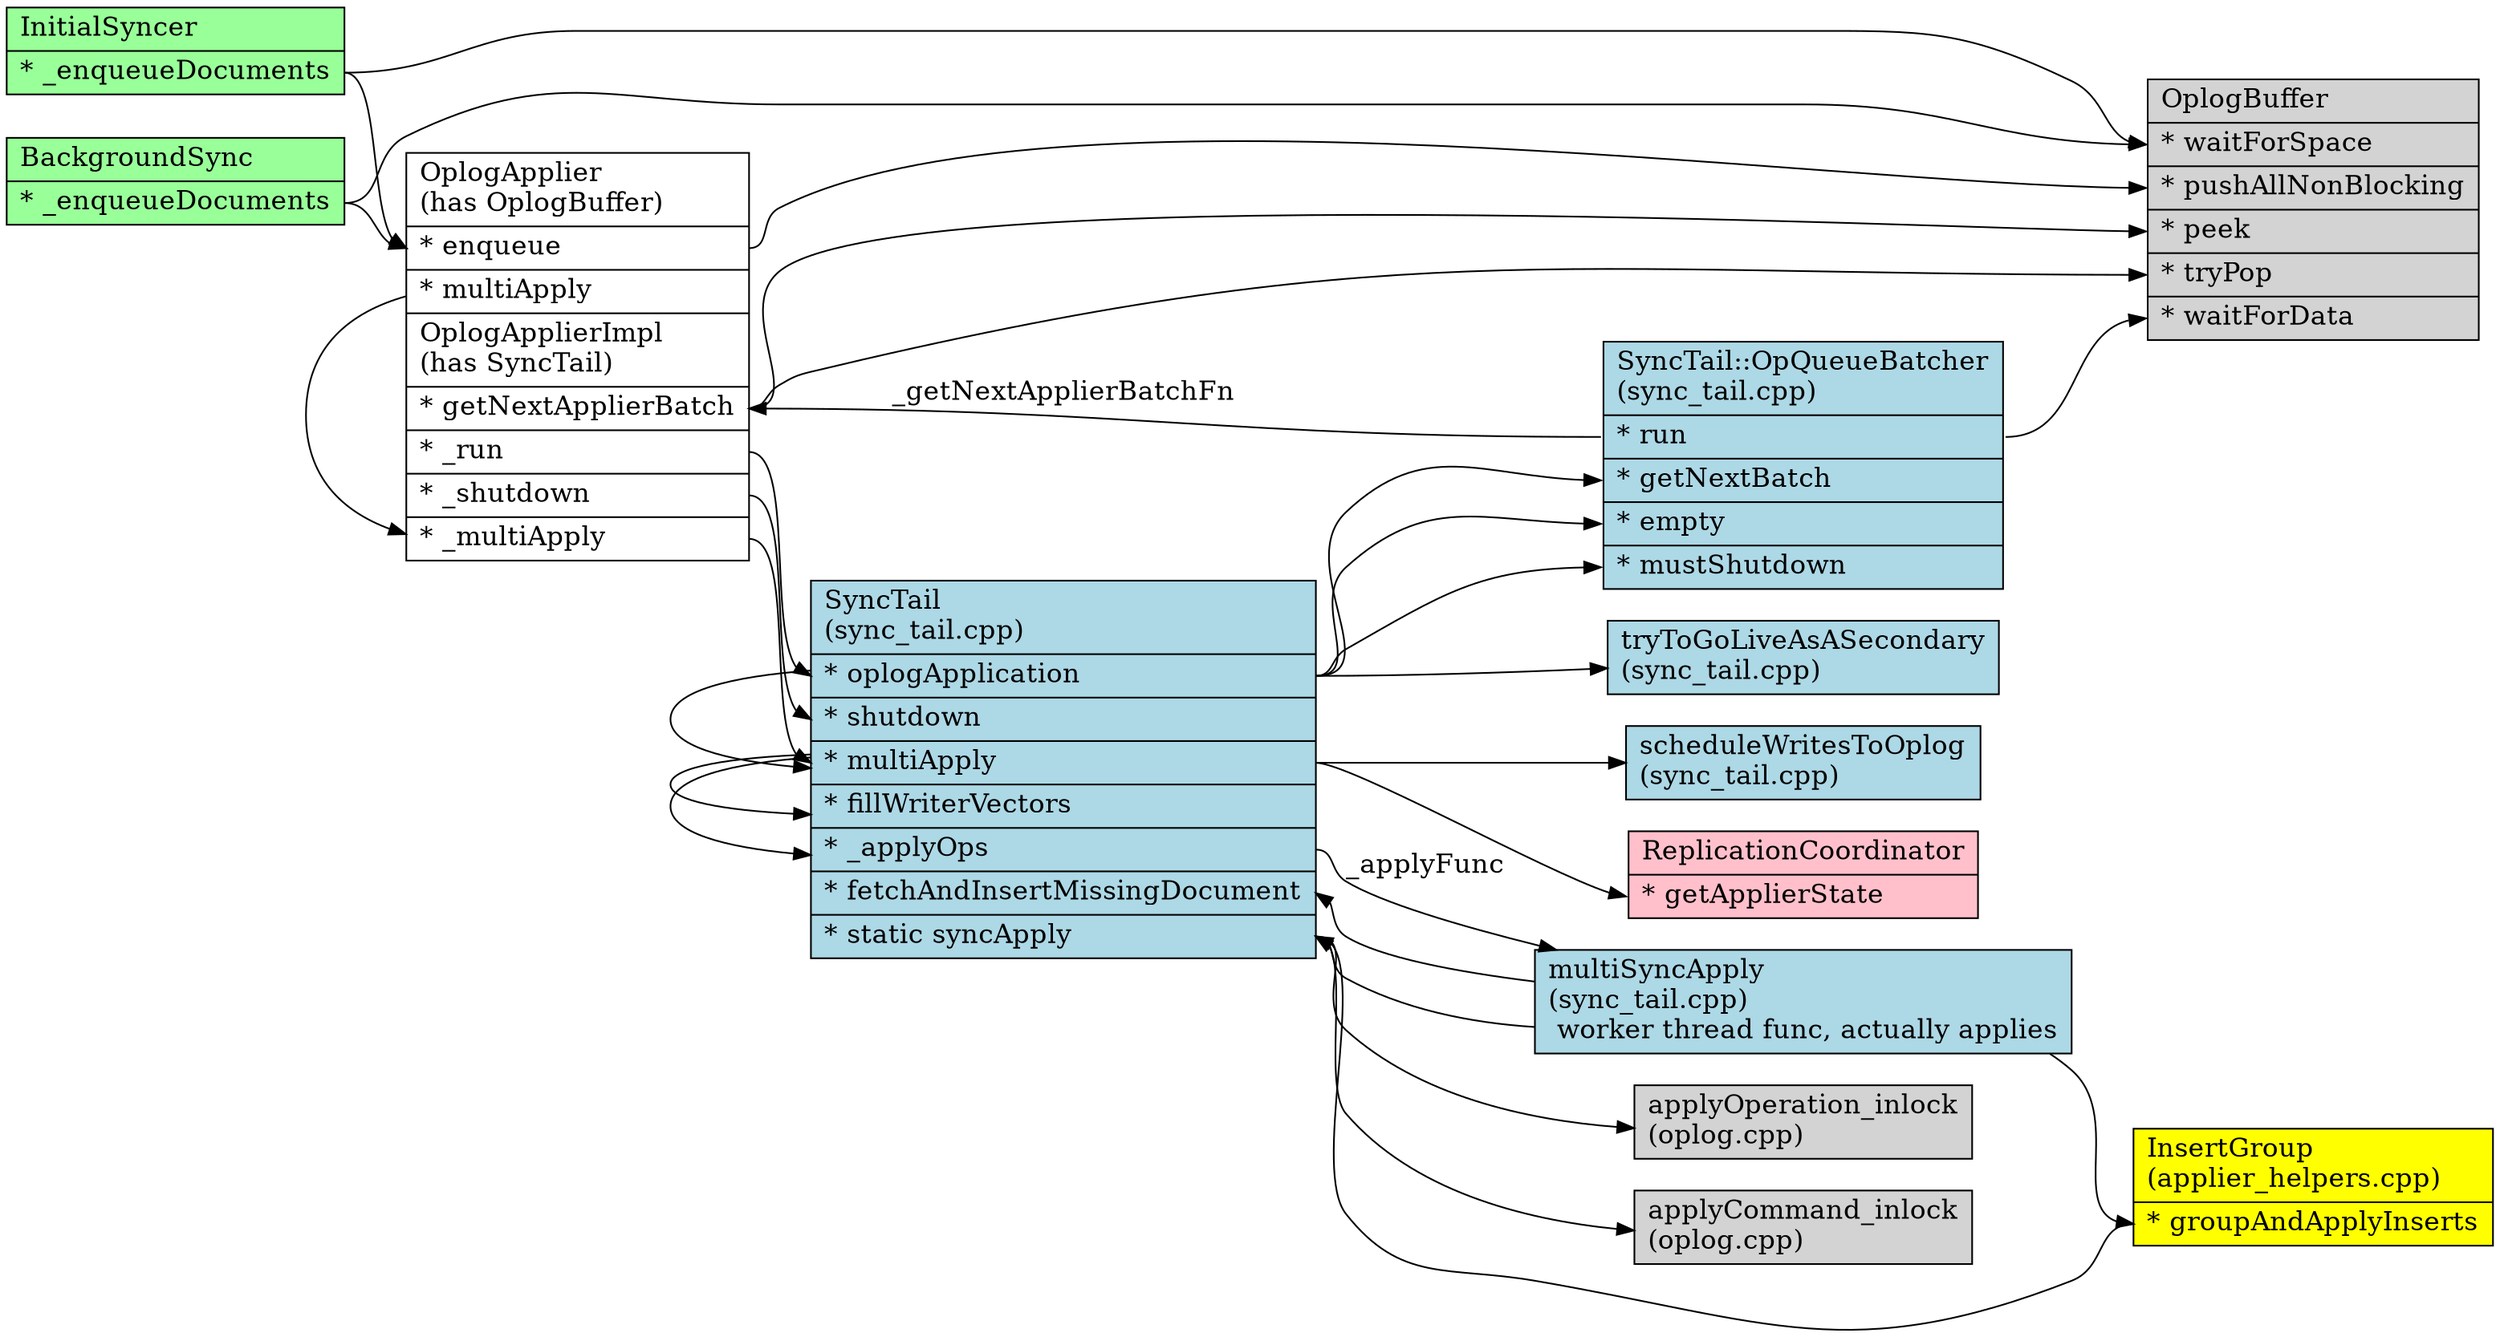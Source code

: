 /*

Currently oplog application is split between OplogApplier, SyncTail, applyOps,
transaction_oplog_application.cpp, and oplog.cpp. The OplogApplier is the direction we want to be
moving towards but it wasn't fully completed. We likely will not want to merge everything together,
but we will save ourselves a lot of time in the future if we finish the OplogApplier and make oplog
application code much more straightforward.

*/

digraph g {
graph [
rankdir = "LR";
];
node [
fontsize = "16";
labeljust = "left";
shape = "record";
style = "filled";
];
edge [
fontsize = "16";
];

/*
 * oplog_applier.cpp
 *
 */

"OplogApplier" [
fillcolor = white;
label = "OplogApplier \l(has OplogBuffer)\l|<enqueue> * enqueue\l|<multiApply> * multiApply\l|OplogApplierImpl\l(has SyncTail)\l|<getNextApplierBatch> * getNextApplierBatch\l|<_run> * _run\l|<_shutdown> * _shutdown\l|<_multiApply> * _multiApply\l"
];

OplogApplier:enqueue -> OplogBuffer:pushAllNonBlocking;
OplogApplier:_run -> SyncTail:oplogApplication;
OplogApplier:_shutdown -> SyncTail:shutdown;
OplogApplier:multiApply -> OplogApplier:_multiApply;
OplogApplier:_multiApply -> SyncTail:multiApply;

OplogApplier:getNextApplierBatch -> OplogBuffer:peek [weight=2];
OplogApplier:getNextApplierBatch -> OplogBuffer:tryPop;
"OplogBuffer" [
label = "OplogBuffer\l|<waitForSpace> * waitForSpace\l|<pushAllNonBlocking> * pushAllNonBlocking\l|<peek> * peek\l|<tryPop> * tryPop\l|<waitForData> * waitForData\l"
];

/*
 * replication_coordinator_impl.cpp
 */

"ReplicationCoordinator" [
fillcolor = "pink";
label = "ReplicationCoordinator\l|<getApplierState> * getApplierState\l";
];

/*
 * synctail_.cpp
 *
 */

"tryToGoLiveAsASecondary" [
fillcolor = "lightblue";
label = "tryToGoLiveAsASecondary\l(sync_tail.cpp)\l";
];

// Has _getNextApplierBatchFn - this is OplogApplier::getNextApplierBatch in oplog_applier.cpp
"OpQueueBatcher" [
fillcolor = "lightblue";
label = "SyncTail::OpQueueBatcher\l(sync_tail.cpp)\l|<run> * run\l|<getNextBatch> * getNextBatch\l|<empty> * empty\l|<mustShutdown> * mustShutdown\l"
];

"SyncTail" [
fillcolor = "lightblue";
label = "SyncTail\l(sync_tail.cpp)\l|<oplogApplication> * oplogApplication\l| <shutdown> * shutdown\l|<multiApply> * multiApply\l|<fillWriterVectors> * fillWriterVectors\l|<_applyOps> * _applyOps\l|<fetchAndInsertMissingDocument> * fetchAndInsertMissingDocument\l|<syncApply> * static syncApply\l";
];

SyncTail:oplogApplication -> OpQueueBatcher:getNextBatch;
SyncTail:oplogApplication -> OpQueueBatcher:empty;
SyncTail:oplogApplication -> OpQueueBatcher:mustShutdown;
SyncTail:oplogApplication -> SyncTail:multiApply;
SyncTail:oplogApplication -> tryToGoLiveAsASecondary;
SyncTail:multiApply -> scheduleWritesToOplog;
SyncTail:multiApply -> SyncTail:_applyOps;
SyncTail:multiApply -> SyncTail:fillWriterVectors;
SyncTail:multiApply -> ReplicationCoordinator:getApplierState;
SyncTail:_applyOps -> multiSyncApply [label=_applyFunc];
SyncTail:syncApply -> applyOperation_inlock;
SyncTail:syncApply -> applyCommand_inlock;

OpQueueBatcher:run -> OplogApplier:getNextApplierBatch [label = _getNextApplierBatchFn];
OpQueueBatcher:run -> OplogBuffer:waitForData;

"multiSyncApply" [
fillcolor = "lightblue";
label = "multiSyncApply\l(sync_tail.cpp)\l  worker thread func, actually applies\l";
];

multiSyncApply -> SyncTail:fetchAndInsertMissingDocument;
multiSyncApply -> SyncTail:syncApply;
multiSyncApply -> InsertGroup:groupAndApplyInserts;

"scheduleWritesToOplog" [
fillcolor = "lightblue";
label = "scheduleWritesToOplog\l(sync_tail.cpp)\l";
];

/*
 * applier_helpers.cpp
 */

"InsertGroup" [
fillcolor = "yellow";
label = "InsertGroup\l(applier_helpers.cpp)\l|<groupAndApplyInserts> * groupAndApplyInserts\l";
];

InsertGroup:groupAndApplyInserts -> SyncTail:syncApply;

/*
 * oplog.cpp
 *
 */

"applyOperation_inlock" [
fillcolor = "lightgray";
label = "applyOperation_inlock\l(oplog.cpp)\l";
];

"applyCommand_inlock" [
fillcolor = "lightgray";
label = "applyCommand_inlock\l(oplog.cpp)\l";
];

/*
 * bgsync.cpp
 *
 */

"BackgroundSync" [
fillcolor = "#99FF99";
label = "BackgroundSync\l|<_enqueueDocuments> * _enqueueDocuments";
]

BackgroundSync:_enqueueDocuments -> OplogBuffer:waitForSpace;
BackgroundSync:_enqueueDocuments -> OplogApplier:enqueue;

"InitialSyncer" [
fillcolor = "#99FF99";
label = "InitialSyncer\l|<_enqueueDocuments> * _enqueueDocuments";
]

InitialSyncer:_enqueueDocuments -> OplogBuffer:waitForSpace;
InitialSyncer:_enqueueDocuments -> OplogApplier:enqueue [weight=2];

}
